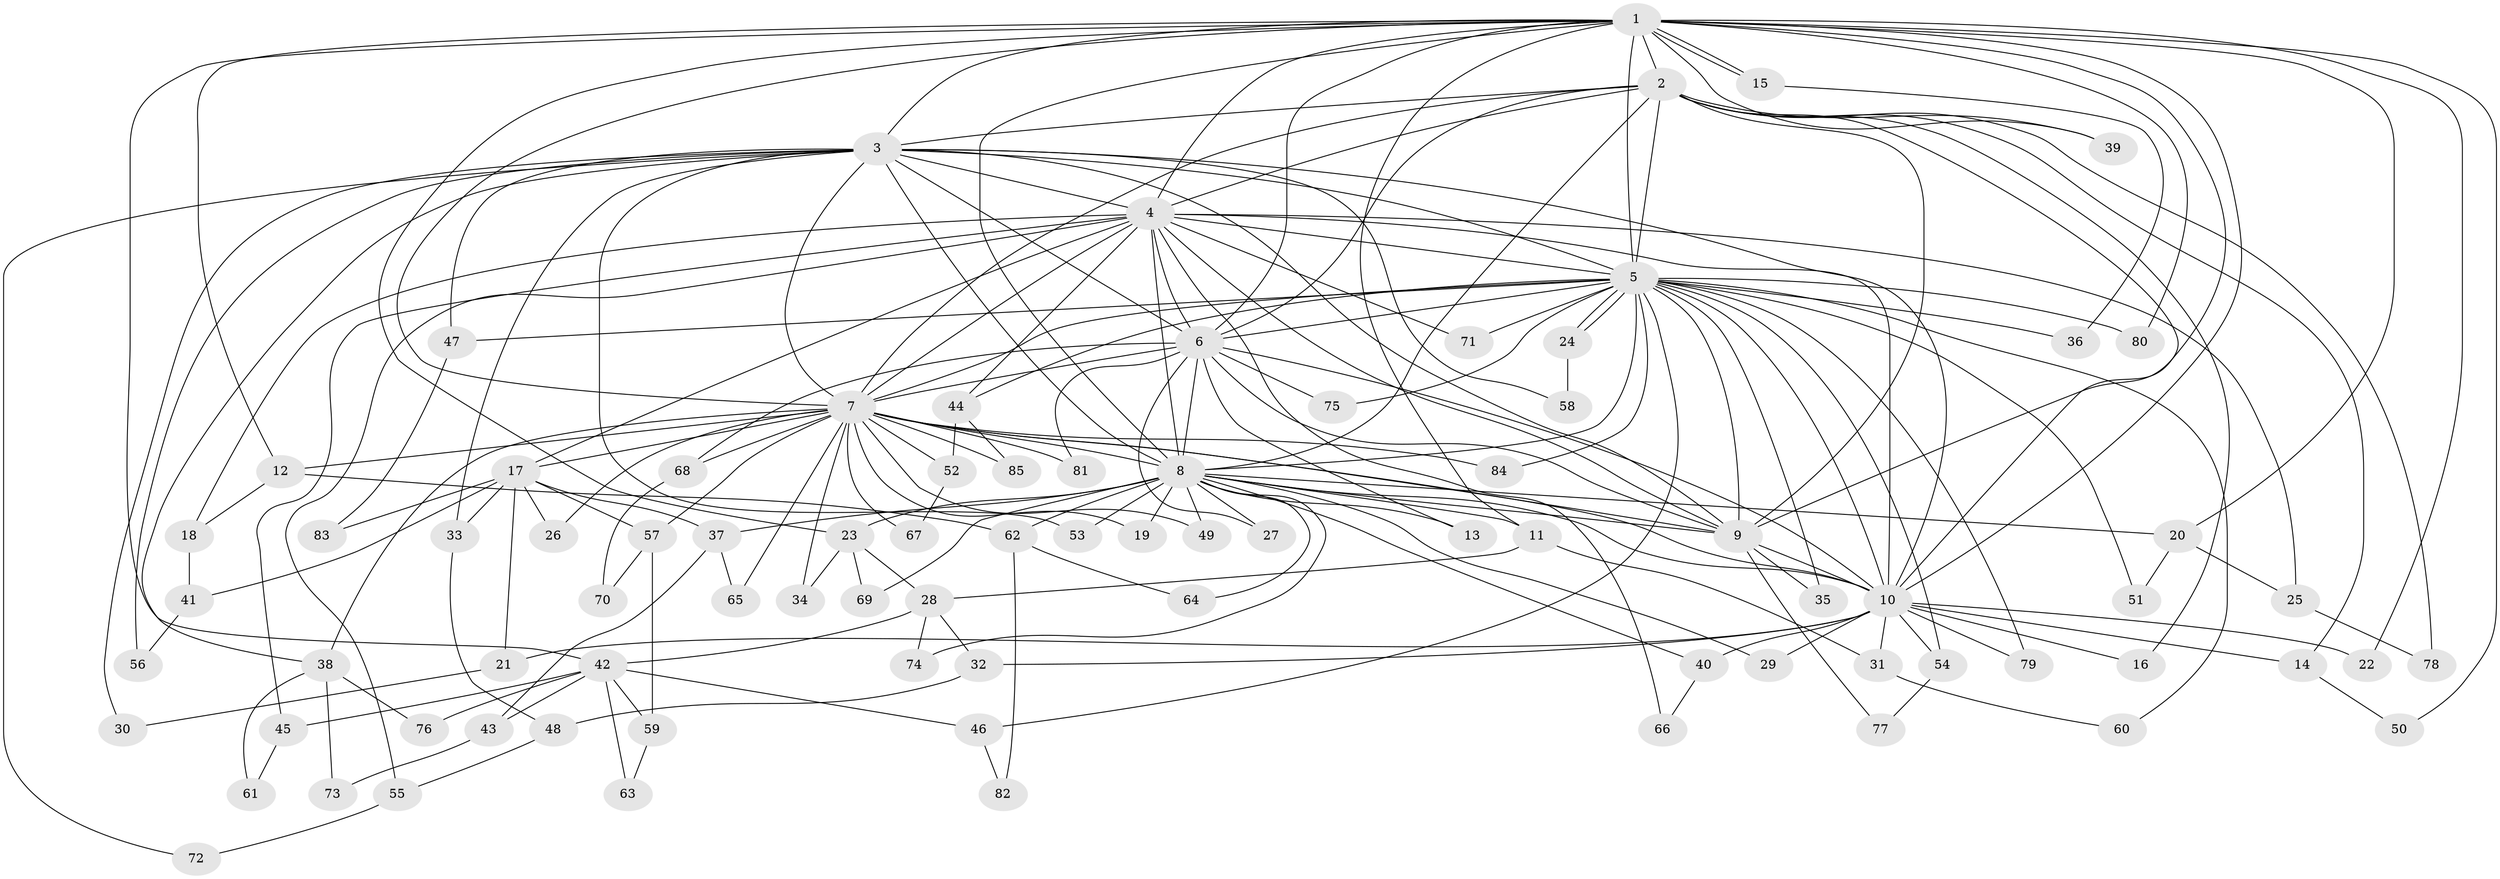 // coarse degree distribution, {15: 0.038461538461538464, 9: 0.11538461538461539, 18: 0.038461538461538464, 13: 0.038461538461538464, 12: 0.038461538461538464, 10: 0.038461538461538464, 11: 0.038461538461538464, 8: 0.038461538461538464, 2: 0.11538461538461539, 3: 0.15384615384615385, 4: 0.15384615384615385, 6: 0.11538461538461539, 5: 0.07692307692307693}
// Generated by graph-tools (version 1.1) at 2025/49/03/04/25 22:49:58]
// undirected, 85 vertices, 195 edges
graph export_dot {
  node [color=gray90,style=filled];
  1;
  2;
  3;
  4;
  5;
  6;
  7;
  8;
  9;
  10;
  11;
  12;
  13;
  14;
  15;
  16;
  17;
  18;
  19;
  20;
  21;
  22;
  23;
  24;
  25;
  26;
  27;
  28;
  29;
  30;
  31;
  32;
  33;
  34;
  35;
  36;
  37;
  38;
  39;
  40;
  41;
  42;
  43;
  44;
  45;
  46;
  47;
  48;
  49;
  50;
  51;
  52;
  53;
  54;
  55;
  56;
  57;
  58;
  59;
  60;
  61;
  62;
  63;
  64;
  65;
  66;
  67;
  68;
  69;
  70;
  71;
  72;
  73;
  74;
  75;
  76;
  77;
  78;
  79;
  80;
  81;
  82;
  83;
  84;
  85;
  1 -- 2;
  1 -- 3;
  1 -- 4;
  1 -- 5;
  1 -- 6;
  1 -- 7;
  1 -- 8;
  1 -- 9;
  1 -- 10;
  1 -- 11;
  1 -- 12;
  1 -- 15;
  1 -- 15;
  1 -- 20;
  1 -- 22;
  1 -- 23;
  1 -- 39;
  1 -- 42;
  1 -- 50;
  1 -- 80;
  2 -- 3;
  2 -- 4;
  2 -- 5;
  2 -- 6;
  2 -- 7;
  2 -- 8;
  2 -- 9;
  2 -- 10;
  2 -- 14;
  2 -- 16;
  2 -- 39;
  2 -- 78;
  3 -- 4;
  3 -- 5;
  3 -- 6;
  3 -- 7;
  3 -- 8;
  3 -- 9;
  3 -- 10;
  3 -- 30;
  3 -- 33;
  3 -- 38;
  3 -- 47;
  3 -- 53;
  3 -- 56;
  3 -- 58;
  3 -- 72;
  4 -- 5;
  4 -- 6;
  4 -- 7;
  4 -- 8;
  4 -- 9;
  4 -- 10;
  4 -- 17;
  4 -- 18;
  4 -- 25;
  4 -- 44;
  4 -- 45;
  4 -- 55;
  4 -- 66;
  4 -- 71;
  5 -- 6;
  5 -- 7;
  5 -- 8;
  5 -- 9;
  5 -- 10;
  5 -- 24;
  5 -- 24;
  5 -- 35;
  5 -- 36;
  5 -- 44;
  5 -- 46;
  5 -- 47;
  5 -- 51;
  5 -- 54;
  5 -- 60;
  5 -- 71;
  5 -- 75;
  5 -- 79;
  5 -- 80;
  5 -- 84;
  6 -- 7;
  6 -- 8;
  6 -- 9;
  6 -- 10;
  6 -- 13;
  6 -- 27;
  6 -- 68;
  6 -- 75;
  6 -- 81;
  7 -- 8;
  7 -- 9;
  7 -- 10;
  7 -- 12;
  7 -- 17;
  7 -- 19;
  7 -- 26;
  7 -- 34;
  7 -- 38;
  7 -- 49;
  7 -- 52;
  7 -- 57;
  7 -- 65;
  7 -- 67;
  7 -- 68;
  7 -- 81;
  7 -- 84;
  7 -- 85;
  8 -- 9;
  8 -- 10;
  8 -- 11;
  8 -- 13;
  8 -- 19;
  8 -- 20;
  8 -- 23;
  8 -- 27;
  8 -- 29;
  8 -- 37;
  8 -- 40;
  8 -- 49;
  8 -- 53;
  8 -- 62;
  8 -- 64;
  8 -- 69;
  8 -- 74;
  9 -- 10;
  9 -- 35;
  9 -- 77;
  10 -- 14;
  10 -- 16;
  10 -- 21;
  10 -- 22;
  10 -- 29;
  10 -- 31;
  10 -- 32;
  10 -- 40;
  10 -- 54;
  10 -- 79;
  11 -- 28;
  11 -- 31;
  12 -- 18;
  12 -- 62;
  14 -- 50;
  15 -- 36;
  17 -- 21;
  17 -- 26;
  17 -- 33;
  17 -- 37;
  17 -- 41;
  17 -- 57;
  17 -- 83;
  18 -- 41;
  20 -- 25;
  20 -- 51;
  21 -- 30;
  23 -- 28;
  23 -- 34;
  23 -- 69;
  24 -- 58;
  25 -- 78;
  28 -- 32;
  28 -- 42;
  28 -- 74;
  31 -- 60;
  32 -- 48;
  33 -- 48;
  37 -- 43;
  37 -- 65;
  38 -- 61;
  38 -- 73;
  38 -- 76;
  40 -- 66;
  41 -- 56;
  42 -- 43;
  42 -- 45;
  42 -- 46;
  42 -- 59;
  42 -- 63;
  42 -- 76;
  43 -- 73;
  44 -- 52;
  44 -- 85;
  45 -- 61;
  46 -- 82;
  47 -- 83;
  48 -- 55;
  52 -- 67;
  54 -- 77;
  55 -- 72;
  57 -- 59;
  57 -- 70;
  59 -- 63;
  62 -- 64;
  62 -- 82;
  68 -- 70;
}
